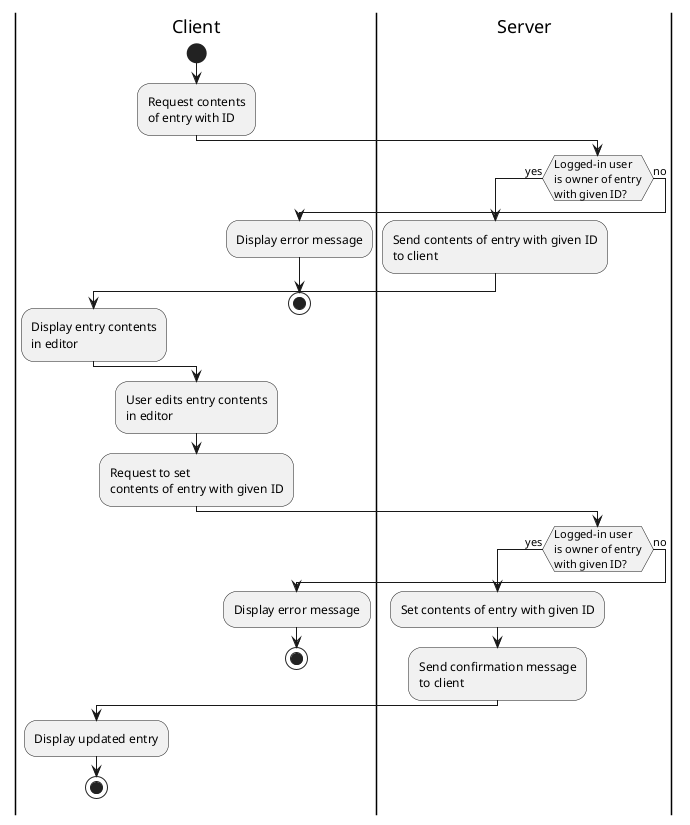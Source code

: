 @startuml scenario_editentry_ms3
|Client|
start
:Request contents\nof entry with ID;
|Server|
if (Logged-in user\nis owner of entry\nwith given ID?) then (yes)
    :Send contents of entry with given ID\nto client;
    |Client|
    :Display entry contents\nin editor;
else (no)
    :Display error message;
    stop
endif

:User edits entry contents\nin editor;
:Request to set\ncontents of entry with given ID;
|Server|
if (Logged-in user\nis owner of entry\nwith given ID?) then (yes)
    :Set contents of entry with given ID;
    :Send confirmation message\nto client;
    |Client|
    :Display updated entry;
    stop
else (no)
    |Client|
    :Display error message;
    stop
endif
@enduml